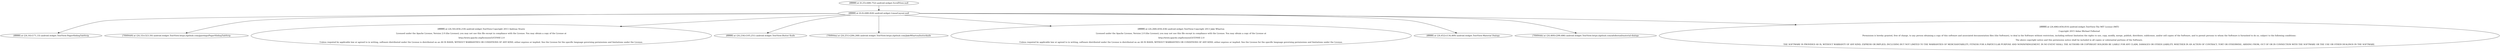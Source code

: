 strict digraph G {
  1 [ label="[ffffffff] at (0,25)-(480,752) android.widget.ScrollView:null" ];
  2 [ label="[ffffffff] at (0,0)-(480,826) android.widget.LinearLayout:null" ];
  3 [ label="[ffffffff] at (24,16)-(171,33) android.widget.TextView:PagerSlidingTabStrip" ];
  4 [ label="[7f0f00d9] at (24,33)-(323,50) android.widget.TextView:https://github.com/jpardogo/PagerSlidingTabStrip" ];
  5 [ label="[ffffffff] at (24,50)-(456,218) android.widget.TextView:Copyright 2013 Andreas Stuetz

Licensed under the Apache License, Version 2.0 (the License); you may not use this file except in compliance with the License. You may obtain a copy of the License at

 http://www.apache.org/licenses/LICENSE-2.0

Unless required by applicable law or agreed to in writing, software distributed under the License is distributed on an AS IS BASIS, WITHOUT WARRANTIES OR CONDITIONS OF ANY KIND, either express or implied. See the License for the specific language governing permissions and limitations under the License." ];
  6 [ label="[ffffffff] at (24,234)-(105,251) android.widget.TextView:Butter Knife" ];
  7 [ label="[7f0f00da] at (24,251)-(284,268) android.widget.TextView:https://github.com/JakeWharton/butterknife" ];
  8 [ label="[ffffffff] at (24,268)-(456,436) android.widget.TextView:Copyright 2013 Jake Wharton

Licensed under the Apache License, Version 2.0 (the License); you may not use this file except in compliance with the License. You may obtain a copy of the License at

 http://www.apache.org/licenses/LICENSE-2.0

Unless required by applicable law or agreed to in writing, software distributed under the License is distributed on an AS IS BASIS, WITHOUT WARRANTIES OR CONDITIONS OF ANY KIND, either express or implied. See the License for the specific language governing permissions and limitations under the License." ];
  9 [ label="[ffffffff] at (24,452)-(134,469) android.widget.TextView:Material Dialogs" ];
  10 [ label="[7f0f00db] at (24,469)-(299,486) android.widget.TextView:https://github.com/afollestad/material-dialogs" ];
  11 [ label="[ffffffff] at (24,486)-(456,810) android.widget.TextView:The MIT License (MIT)

Copyright 2015 Aidan Michael Follestad

Permission is hereby granted, free of charge, to any person obtaining a copy of this software and associated documentation files (the Software), to deal in the Software without restriction, including without limitation the rights to use, copy, modify, merge, publish, distribute, sublicense, and/or sell copies of the Software, and to permit persons to whom the Software is furnished to do so, subject to the following conditions:

The above copyright notice and this permission notice shall be included in all copies or substantial portions of the Software.

THE SOFTWARE IS PROVIDED AS IS, WITHOUT WARRANTY OF ANY KIND, EXPRESS OR IMPLIED, INCLUDING BUT NOT LIMITED TO THE WARRANTIES OF MERCHANTABILITY, FITNESS FOR A PARTICULAR PURPOSE AND NONINFRINGEMENT. IN NO EVENT SHALL THE AUTHORS OR COPYRIGHT HOLDERS BE LIABLE FOR ANY CLAIM, DAMAGES OR OTHER LIABILITY, WHETHER IN AN ACTION OF CONTRACT, TORT OR OTHERWISE, ARISING FROM, OUT OF OR IN CONNECTION WITH THE SOFTWARE OR THE USE OR OTHER DEALINGS IN THE SOFTWARE." ];
  1 -> 2;
  2 -> 3;
  2 -> 4;
  2 -> 5;
  2 -> 6;
  2 -> 7;
  2 -> 8;
  2 -> 9;
  2 -> 10;
  2 -> 11;
}
